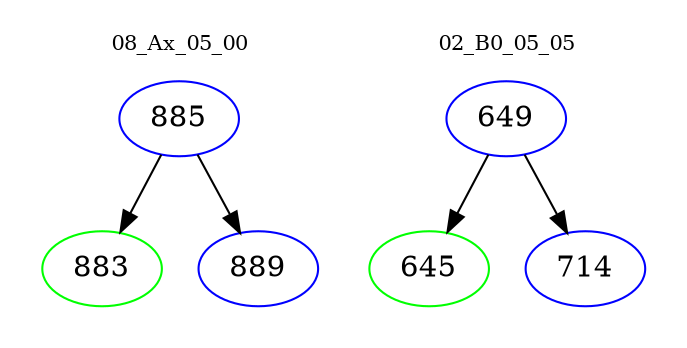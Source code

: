 digraph{
subgraph cluster_0 {
color = white
label = "08_Ax_05_00";
fontsize=10;
T0_885 [label="885", color="blue"]
T0_885 -> T0_883 [color="black"]
T0_883 [label="883", color="green"]
T0_885 -> T0_889 [color="black"]
T0_889 [label="889", color="blue"]
}
subgraph cluster_1 {
color = white
label = "02_B0_05_05";
fontsize=10;
T1_649 [label="649", color="blue"]
T1_649 -> T1_645 [color="black"]
T1_645 [label="645", color="green"]
T1_649 -> T1_714 [color="black"]
T1_714 [label="714", color="blue"]
}
}
